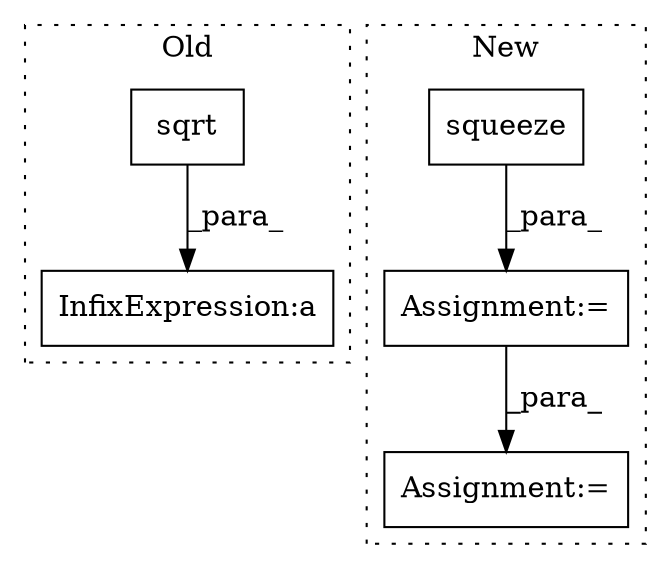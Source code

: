 digraph G {
subgraph cluster0 {
1 [label="sqrt" a="32" s="11865,11881" l="5,1" shape="box"];
4 [label="InfixExpression:a" a="27" s="11857" l="3" shape="box"];
label = "Old";
style="dotted";
}
subgraph cluster1 {
2 [label="squeeze" a="32" s="13735" l="9" shape="box"];
3 [label="Assignment:=" a="7" s="13760" l="1" shape="box"];
5 [label="Assignment:=" a="7" s="13656" l="1" shape="box"];
label = "New";
style="dotted";
}
1 -> 4 [label="_para_"];
2 -> 5 [label="_para_"];
5 -> 3 [label="_para_"];
}